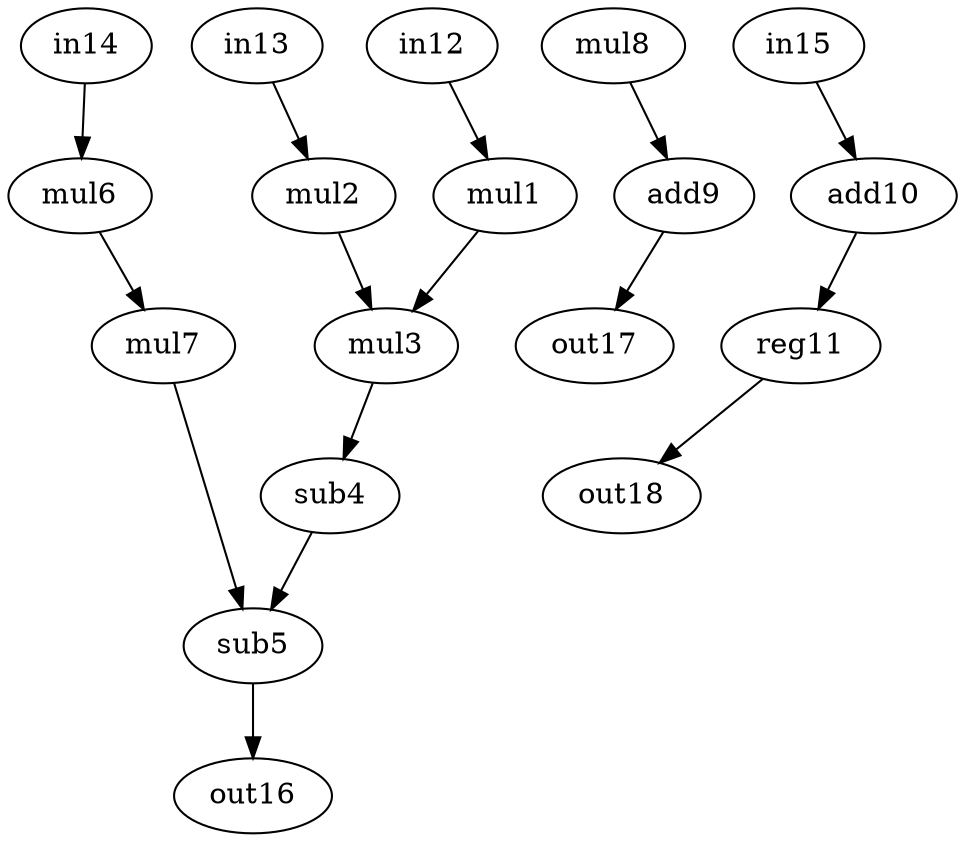 digraph hal1 {
    1 [label = mul1 op = muli value = 2 ]; 
    2 [label = mul2 op = muli value = 2 ] ;
    3 [label = mul3 op = mul ] ;
    4 [label = sub4 op = subi value = 2 ] ;
    5 [label = sub5 op = sub ] ;
    6 [label = mul6 op = muli value = 2 ] ;
    7 [label = mul7 op = muli value = 2 ] ;
    8 [label = mul8 op = mul ] ;
    9 [label = add9 op = addi value = 2 ] ;
    10 [label = add10 op = add ] ;
    11 [label = reg11 op = reg ] ;
    12 [label = in12 op = in ] ;
    13 [label = in13 op = in ] ;
    14 [label = in14 op = in ] ;
    15 [label = in15 op = in ] ;
    16 [label = out16 op = out ]; 
    17 [label = out17 op = out ] ;
    18 [label = out18 op = out ] ;
    
    12 -> 1 [port = 0  weight = 0 ] ;
    13 -> 2 [port = 0  weight = 0 ] ;
    1 -> 3 [port = 0  weight = 0 ] ;
    2 -> 3 [port = 1  weight = 0 ] ;
    3 -> 4 [port = 0  weight = 0 ] ;
    4 -> 5 [port = 0  weight = 0 ] ;
    7 -> 5 [port = 1  weight = 0 ] ;
    14 -> 6 [port = 0  weight = 0 ] ;
    6 -> 7 [port = 0  weight = 0 ] ;
    8 -> 9 [port = 0  weight = 0 ] ;
    15 -> 10 [port = 0  weight = 0 ]; 
    10 -> 11 [port = 0  weight = 0 ] ;
    5 -> 16 [port = 0  weight = 0 ] ;
    9 -> 17 [port = 0  weight = 0 ] ;
    11 -> 18 [port = 0  weight = 0 ] ;
}
